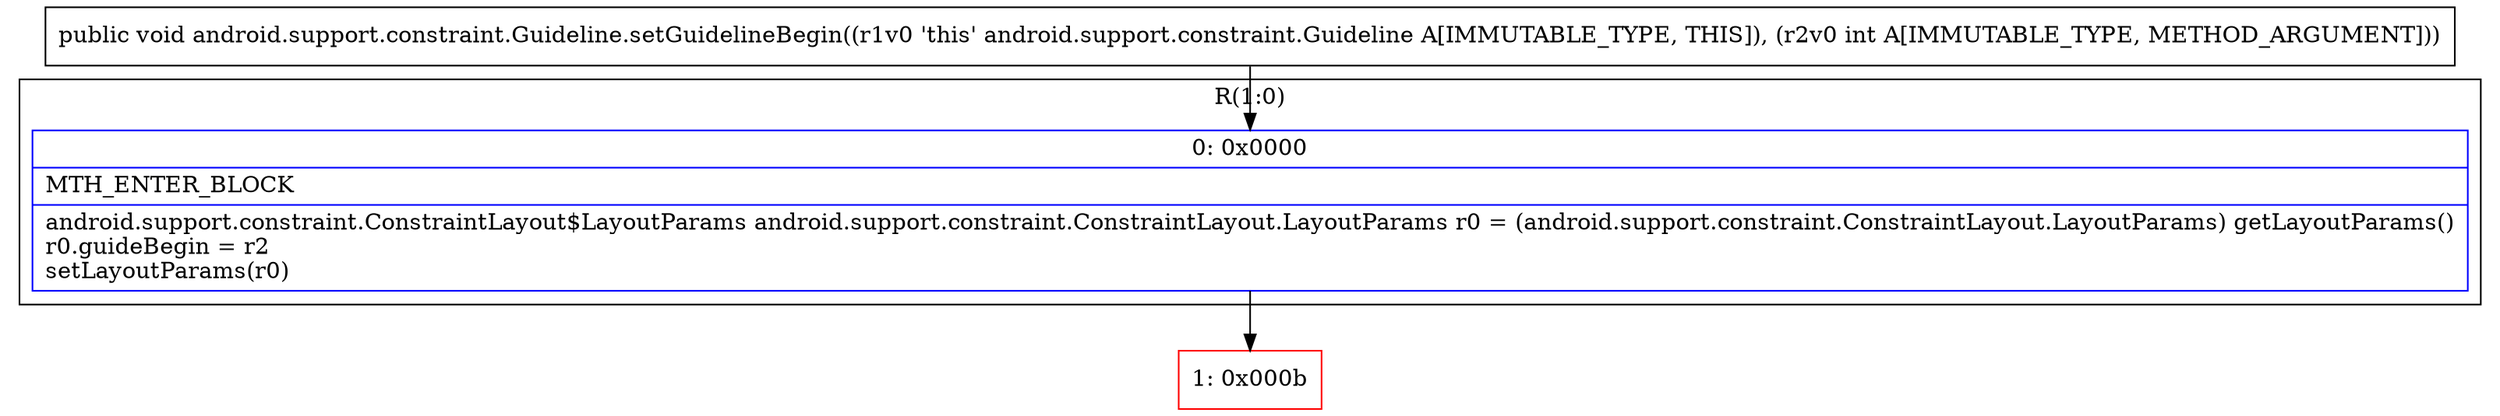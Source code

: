 digraph "CFG forandroid.support.constraint.Guideline.setGuidelineBegin(I)V" {
subgraph cluster_Region_1296606044 {
label = "R(1:0)";
node [shape=record,color=blue];
Node_0 [shape=record,label="{0\:\ 0x0000|MTH_ENTER_BLOCK\l|android.support.constraint.ConstraintLayout$LayoutParams android.support.constraint.ConstraintLayout.LayoutParams r0 = (android.support.constraint.ConstraintLayout.LayoutParams) getLayoutParams()\lr0.guideBegin = r2\lsetLayoutParams(r0)\l}"];
}
Node_1 [shape=record,color=red,label="{1\:\ 0x000b}"];
MethodNode[shape=record,label="{public void android.support.constraint.Guideline.setGuidelineBegin((r1v0 'this' android.support.constraint.Guideline A[IMMUTABLE_TYPE, THIS]), (r2v0 int A[IMMUTABLE_TYPE, METHOD_ARGUMENT])) }"];
MethodNode -> Node_0;
Node_0 -> Node_1;
}

